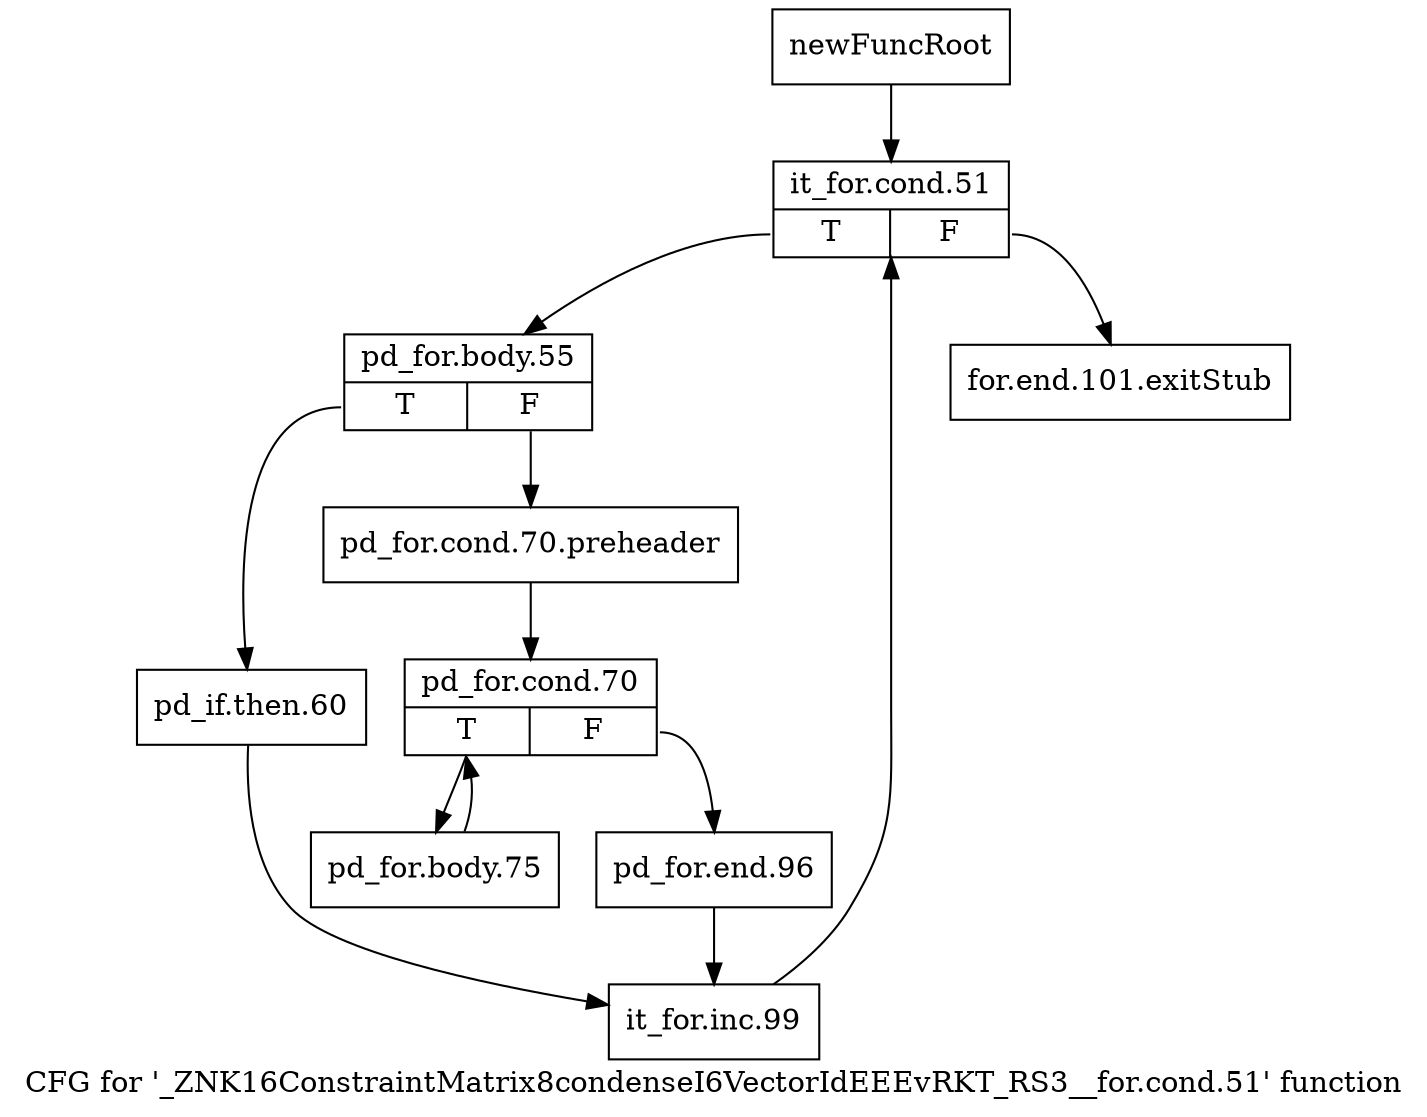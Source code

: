 digraph "CFG for '_ZNK16ConstraintMatrix8condenseI6VectorIdEEEvRKT_RS3__for.cond.51' function" {
	label="CFG for '_ZNK16ConstraintMatrix8condenseI6VectorIdEEEvRKT_RS3__for.cond.51' function";

	Node0x8ee2580 [shape=record,label="{newFuncRoot}"];
	Node0x8ee2580 -> Node0x8ee2e90;
	Node0x8ee2e40 [shape=record,label="{for.end.101.exitStub}"];
	Node0x8ee2e90 [shape=record,label="{it_for.cond.51|{<s0>T|<s1>F}}"];
	Node0x8ee2e90:s0 -> Node0x8ee2ee0;
	Node0x8ee2e90:s1 -> Node0x8ee2e40;
	Node0x8ee2ee0 [shape=record,label="{pd_for.body.55|{<s0>T|<s1>F}}"];
	Node0x8ee2ee0:s0 -> Node0x8ee3070;
	Node0x8ee2ee0:s1 -> Node0x8ee2f30;
	Node0x8ee2f30 [shape=record,label="{pd_for.cond.70.preheader}"];
	Node0x8ee2f30 -> Node0x8ee2f80;
	Node0x8ee2f80 [shape=record,label="{pd_for.cond.70|{<s0>T|<s1>F}}"];
	Node0x8ee2f80:s0 -> Node0x8ee3020;
	Node0x8ee2f80:s1 -> Node0x8ee2fd0;
	Node0x8ee2fd0 [shape=record,label="{pd_for.end.96}"];
	Node0x8ee2fd0 -> Node0x8ee30c0;
	Node0x8ee3020 [shape=record,label="{pd_for.body.75}"];
	Node0x8ee3020 -> Node0x8ee2f80;
	Node0x8ee3070 [shape=record,label="{pd_if.then.60}"];
	Node0x8ee3070 -> Node0x8ee30c0;
	Node0x8ee30c0 [shape=record,label="{it_for.inc.99}"];
	Node0x8ee30c0 -> Node0x8ee2e90;
}
